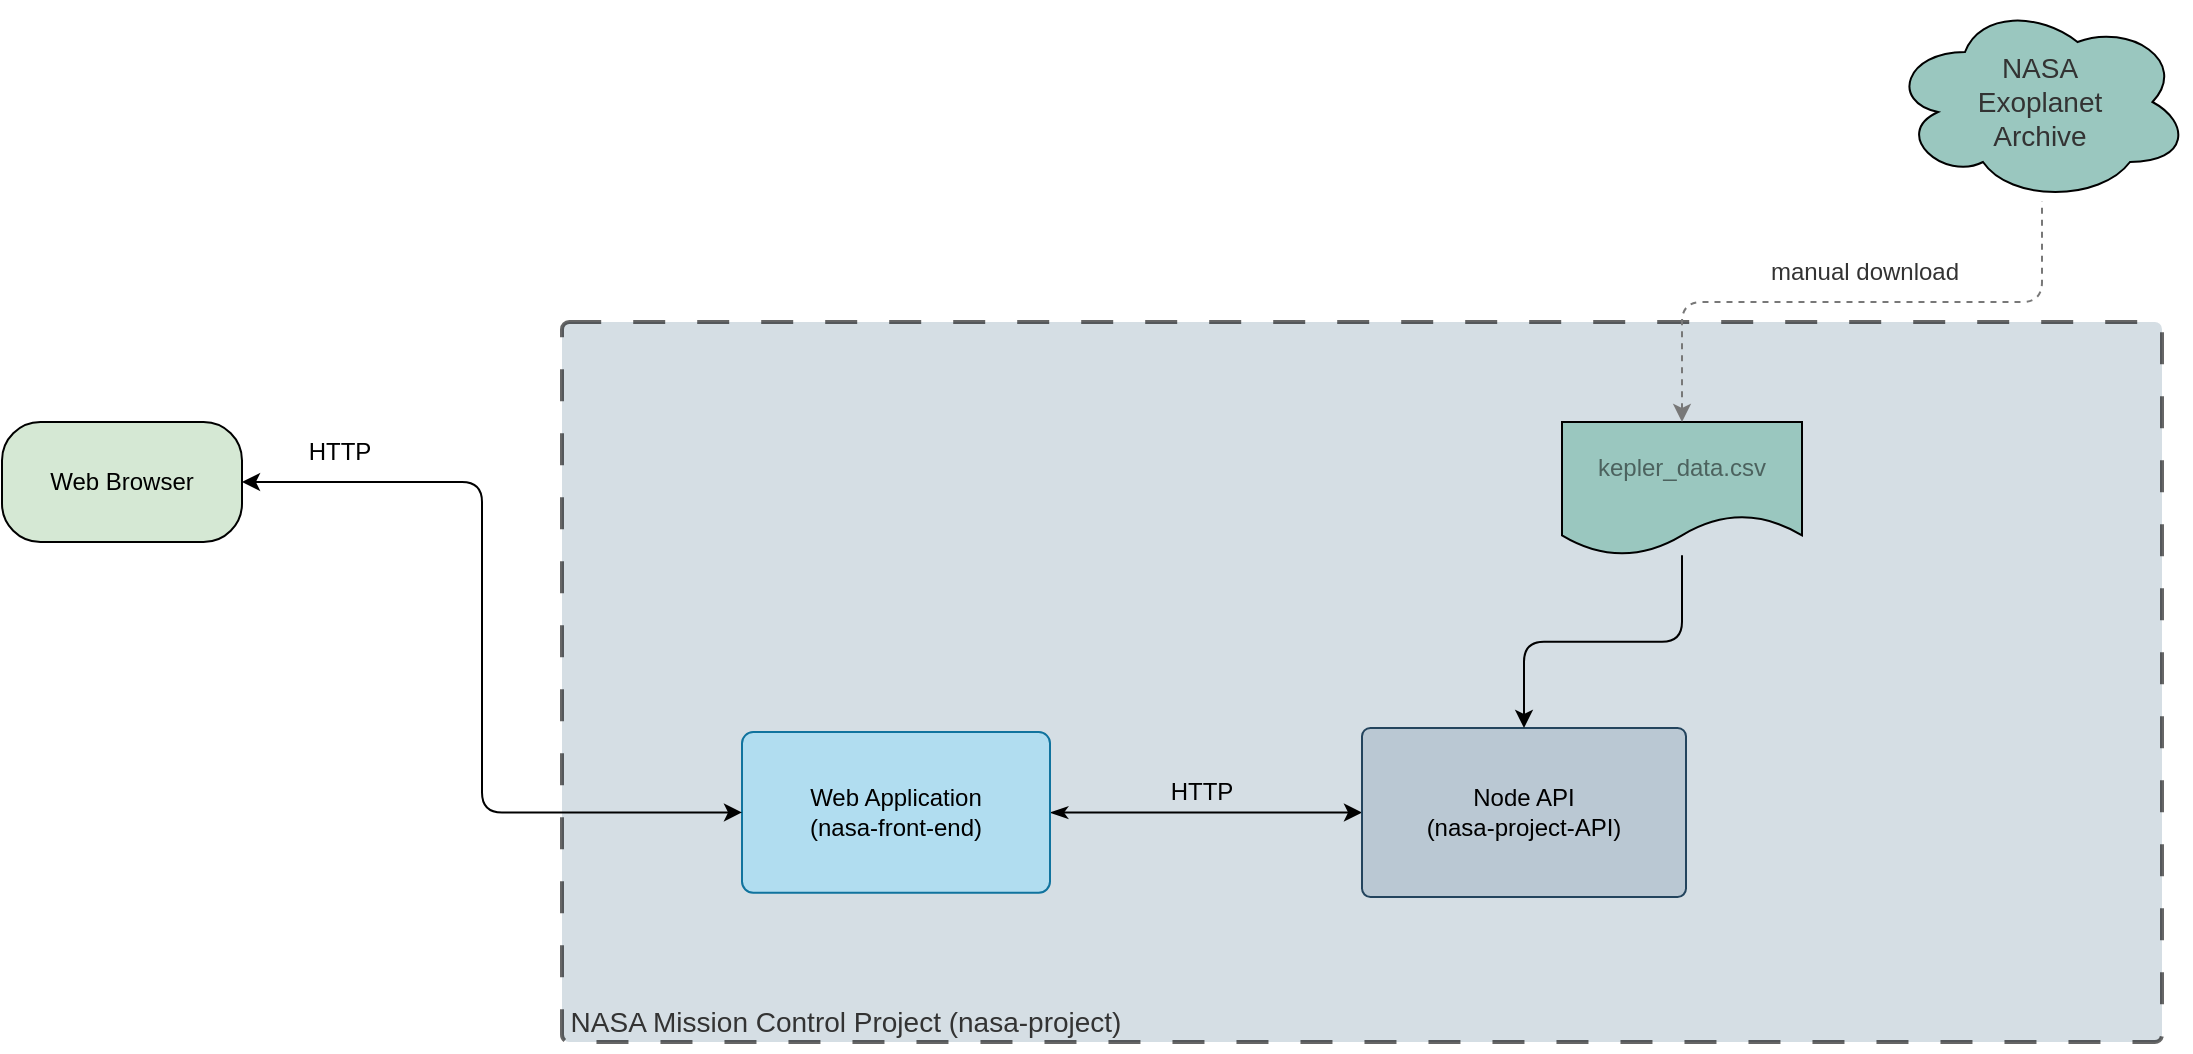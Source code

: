 <mxfile version="20.8.13" type="device"><diagram name="Page-1" id="Y1sUBac2ZzzmirDbOUTq"><mxGraphModel dx="2099" dy="712" grid="1" gridSize="10" guides="1" tooltips="1" connect="1" arrows="1" fold="1" page="1" pageScale="1" pageWidth="827" pageHeight="1169" math="0" shadow="0"><root><mxCell id="0"/><mxCell id="1" parent="0"/><mxCell id="j5U2DszLzhsakEDKjTQy-6" value="" style="rounded=1;whiteSpace=wrap;html=1;dashed=1;strokeWidth=2;fillColor=#bac8d3;strokeColor=#000000;opacity=60;arcSize=1;dashPattern=8 8;" vertex="1" parent="1"><mxGeometry x="-160" y="200" width="800" height="360" as="geometry"/></mxCell><mxCell id="j5U2DszLzhsakEDKjTQy-3" style="edgeStyle=orthogonalEdgeStyle;rounded=1;orthogonalLoop=1;jettySize=auto;html=1;startArrow=classicThin;startFill=1;" edge="1" parent="1" source="j5U2DszLzhsakEDKjTQy-1" target="j5U2DszLzhsakEDKjTQy-2"><mxGeometry relative="1" as="geometry"/></mxCell><mxCell id="j5U2DszLzhsakEDKjTQy-1" value="Web Application&lt;br&gt;(nasa-front-end)" style="rounded=1;whiteSpace=wrap;html=1;fillColor=#b1ddf0;strokeColor=#10739e;arcSize=7;" vertex="1" parent="1"><mxGeometry x="-70" y="405.05" width="154" height="80.35" as="geometry"/></mxCell><mxCell id="j5U2DszLzhsakEDKjTQy-2" value="Node API&lt;br&gt;(nasa-project-API)" style="rounded=1;whiteSpace=wrap;html=1;fillColor=#bac8d3;strokeColor=#23445d;arcSize=5;" vertex="1" parent="1"><mxGeometry x="240" y="402.96" width="162" height="84.52" as="geometry"/></mxCell><mxCell id="j5U2DszLzhsakEDKjTQy-4" value="HTTP" style="text;html=1;strokeColor=none;fillColor=none;align=center;verticalAlign=middle;whiteSpace=wrap;rounded=1;" vertex="1" parent="1"><mxGeometry x="130" y="420" width="60" height="30" as="geometry"/></mxCell><mxCell id="j5U2DszLzhsakEDKjTQy-7" value="NASA Mission Control Project (nasa-project)" style="text;html=1;strokeColor=none;fillColor=none;align=center;verticalAlign=middle;whiteSpace=wrap;rounded=1;fontSize=14;fontColor=#333333;" vertex="1" parent="1"><mxGeometry x="-158" y="535" width="280" height="30" as="geometry"/></mxCell><mxCell id="j5U2DszLzhsakEDKjTQy-9" style="edgeStyle=orthogonalEdgeStyle;rounded=1;orthogonalLoop=1;jettySize=auto;html=1;entryX=0;entryY=0.5;entryDx=0;entryDy=0;startArrow=classic;startFill=1;jumpStyle=sharp;" edge="1" parent="1" source="j5U2DszLzhsakEDKjTQy-8" target="j5U2DszLzhsakEDKjTQy-1"><mxGeometry relative="1" as="geometry"><Array as="points"><mxPoint x="-200" y="280"/><mxPoint x="-200" y="445"/></Array></mxGeometry></mxCell><mxCell id="j5U2DszLzhsakEDKjTQy-8" value="Web Browser" style="rounded=1;whiteSpace=wrap;html=1;strokeColor=#000000;strokeWidth=1;arcSize=32;fillColor=#d5e8d4;" vertex="1" parent="1"><mxGeometry x="-440" y="250" width="120" height="60" as="geometry"/></mxCell><mxCell id="j5U2DszLzhsakEDKjTQy-11" value="HTTP" style="text;html=1;strokeColor=none;fillColor=none;align=center;verticalAlign=middle;whiteSpace=wrap;rounded=1;" vertex="1" parent="1"><mxGeometry x="-301" y="250" width="60" height="30" as="geometry"/></mxCell><mxCell id="j5U2DszLzhsakEDKjTQy-14" style="edgeStyle=orthogonalEdgeStyle;rounded=1;orthogonalLoop=1;jettySize=auto;html=1;fontFamily=Helvetica;fontSize=14;" edge="1" parent="1" source="j5U2DszLzhsakEDKjTQy-13" target="j5U2DszLzhsakEDKjTQy-2"><mxGeometry relative="1" as="geometry"/></mxCell><mxCell id="j5U2DszLzhsakEDKjTQy-13" value="&lt;font face=&quot;Helvetica&quot; style=&quot;font-size: 12px;&quot;&gt;kepler_data.csv&lt;/font&gt;" style="shape=document;whiteSpace=wrap;html=1;boundedLbl=1;rounded=1;hachureGap=4;fontFamily=Architects Daughter;fontSource=https%3A%2F%2Ffonts.googleapis.com%2Fcss%3Ffamily%3DArchitects%2BDaughter;fontSize=12;fillColor=#9AC7BF;fontColor=#000000;textOpacity=50;" vertex="1" parent="1"><mxGeometry x="340" y="250" width="120" height="66.67" as="geometry"/></mxCell><mxCell id="j5U2DszLzhsakEDKjTQy-15" value="NASA &lt;br style=&quot;font-size: 14px;&quot;&gt;Exoplanet&lt;br style=&quot;font-size: 14px;&quot;&gt;Archive" style="ellipse;shape=cloud;whiteSpace=wrap;html=1;sketch=0;fontFamily=Helvetica;fontSize=14;fillColor=#9AC7BF;fontColor=#333333;" vertex="1" parent="1"><mxGeometry x="504" y="40" width="150" height="100" as="geometry"/></mxCell><mxCell id="j5U2DszLzhsakEDKjTQy-16" value="manual download" style="text;html=1;strokeColor=none;fillColor=none;align=center;verticalAlign=middle;whiteSpace=wrap;rounded=1;fontColor=#333333;" vertex="1" parent="1"><mxGeometry x="440" y="160" width="103" height="30" as="geometry"/></mxCell><mxCell id="j5U2DszLzhsakEDKjTQy-21" style="edgeStyle=orthogonalEdgeStyle;rounded=1;orthogonalLoop=1;jettySize=auto;html=1;entryX=0.509;entryY=0.997;entryDx=0;entryDy=0;startArrow=classic;startFill=1;jumpStyle=sharp;entryPerimeter=0;exitX=0.5;exitY=0;exitDx=0;exitDy=0;endArrow=none;endFill=0;strokeColor=#787878;dashed=1;" edge="1" parent="1" source="j5U2DszLzhsakEDKjTQy-13" target="j5U2DszLzhsakEDKjTQy-15"><mxGeometry relative="1" as="geometry"><mxPoint x="100" y="20" as="sourcePoint"/><mxPoint x="350" y="185.225" as="targetPoint"/><Array as="points"><mxPoint x="400" y="190"/><mxPoint x="580" y="190"/><mxPoint x="580" y="140"/></Array></mxGeometry></mxCell></root></mxGraphModel></diagram></mxfile>